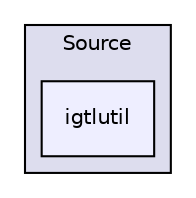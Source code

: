 digraph "igtlutil" {
  compound=true
  node [ fontsize="10", fontname="Helvetica"];
  edge [ labelfontsize="10", labelfontname="Helvetica"];
  subgraph clusterdir_a1422669a0bddf8deb5489c80fb69c8a {
    graph [ bgcolor="#ddddee", pencolor="black", label="Source" fontname="Helvetica", fontsize="10", URL="dir_a1422669a0bddf8deb5489c80fb69c8a.html"]
  dir_4df3c6d4be6b8f1528ba069de65520f1 [shape=box, label="igtlutil", style="filled", fillcolor="#eeeeff", pencolor="black", URL="dir_4df3c6d4be6b8f1528ba069de65520f1.html"];
  }
}
